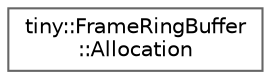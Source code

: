 digraph "Graphical Class Hierarchy"
{
 // LATEX_PDF_SIZE
  bgcolor="transparent";
  edge [fontname=Helvetica,fontsize=10,labelfontname=Helvetica,labelfontsize=10];
  node [fontname=Helvetica,fontsize=10,shape=box,height=0.2,width=0.4];
  rankdir="LR";
  Node0 [id="Node000000",label="tiny::FrameRingBuffer\l::Allocation",height=0.2,width=0.4,color="grey40", fillcolor="white", style="filled",URL="$structtiny_1_1_frame_ring_buffer_1_1_allocation.html",tooltip=" "];
}
